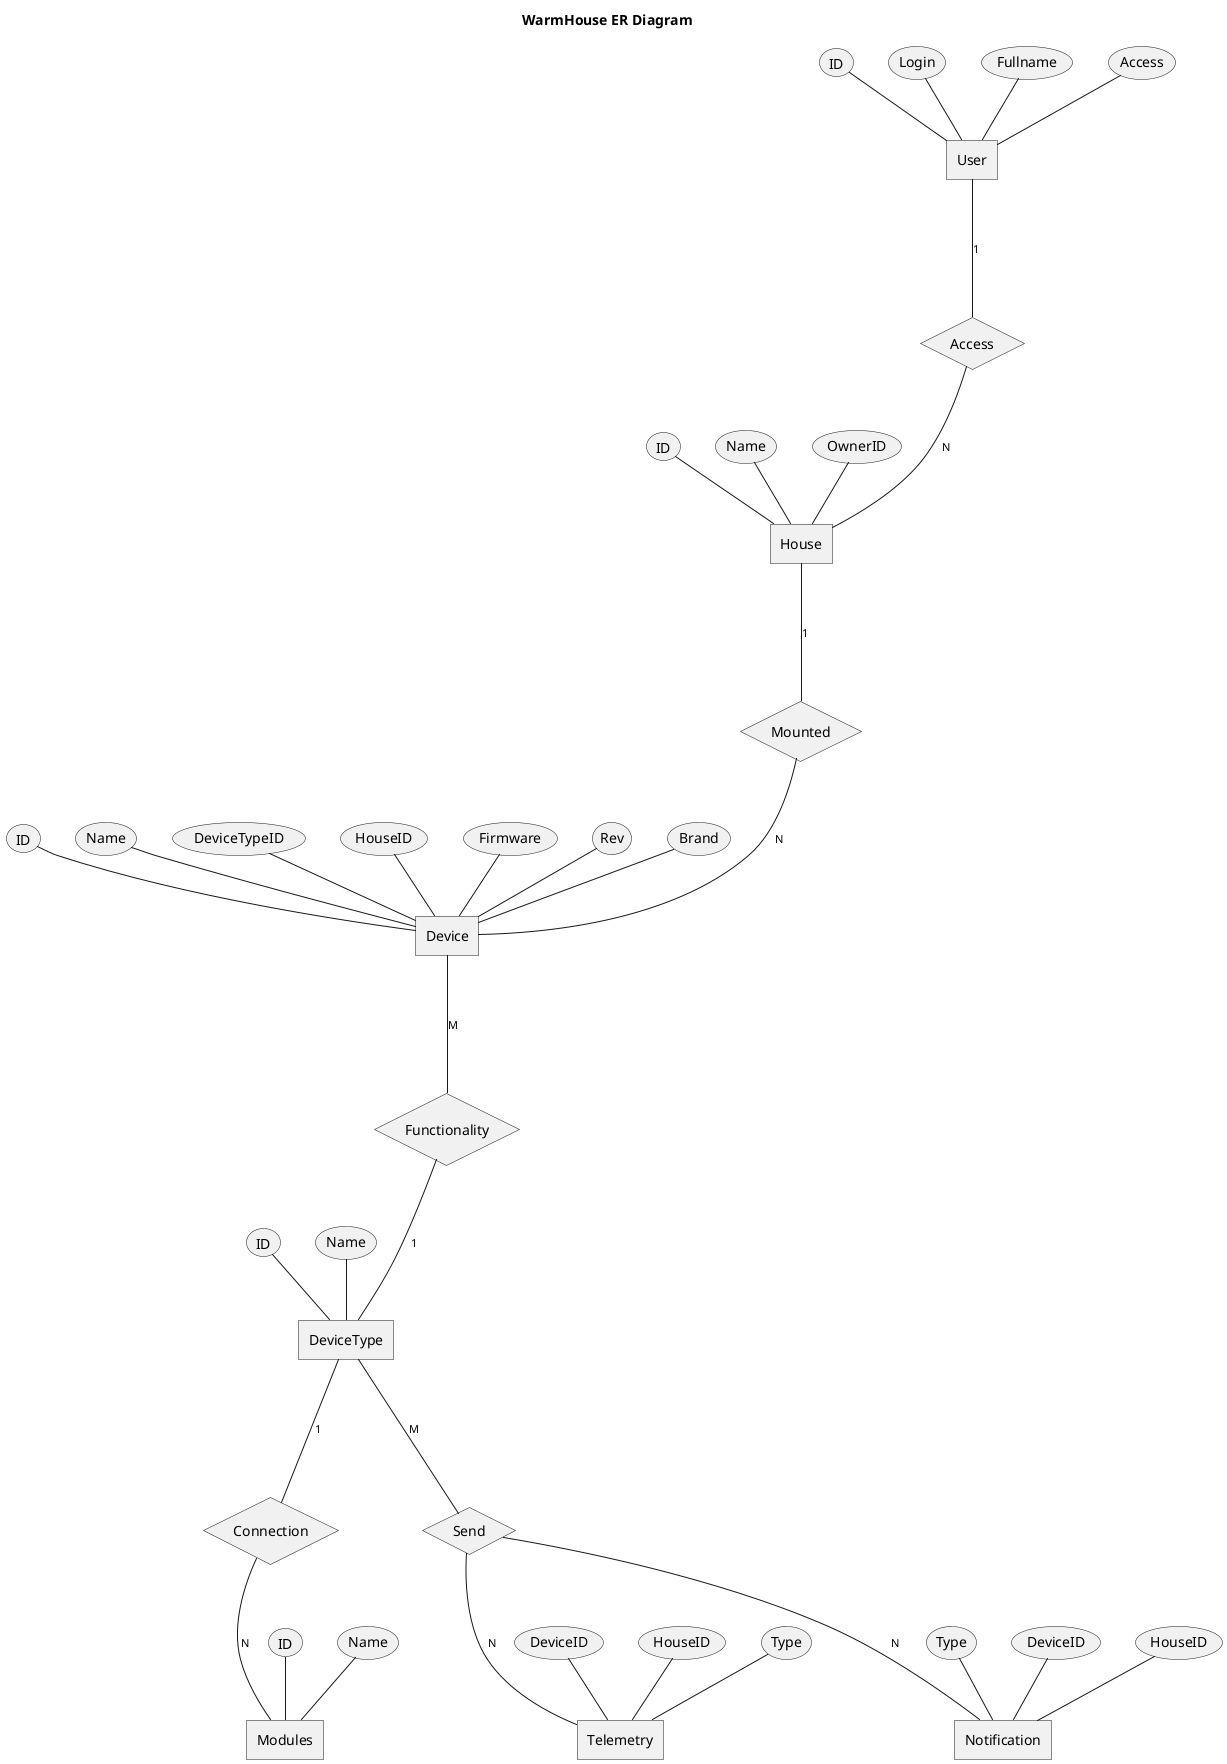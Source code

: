 @startchen
title WarmHouse ER Diagram

top to bottom direction

entity User {
    ID
    Login
    Fullname
    Access
}

entity House {
    ID
    Name
    OwnerID
}

entity Device {
    ID
    Name
    DeviceTypeID
    HouseID
    Firmware
    Rev
    Brand
}

entity DeviceType {
    ID
    Name
}

entity Modules {
    ID
    Name
}

entity Telemetry {
    Type
    DeviceID
    HouseID
}

entity Notification {
    Type
    DeviceID
    HouseID
}

relationship Access {

}

relationship Mounted {

}

relationship Functionality {

}

relationship Connection {

}

relationship Send {

}


User -1- Access
Access -N- House

House -1- Mounted
Mounted -N- Device

Device -M- Functionality
Functionality -1- DeviceType



DeviceType -1- Connection
Connection -N- Modules
DeviceType -M- Send
Send -N- Notification
Send -N- Telemetry
@endchen